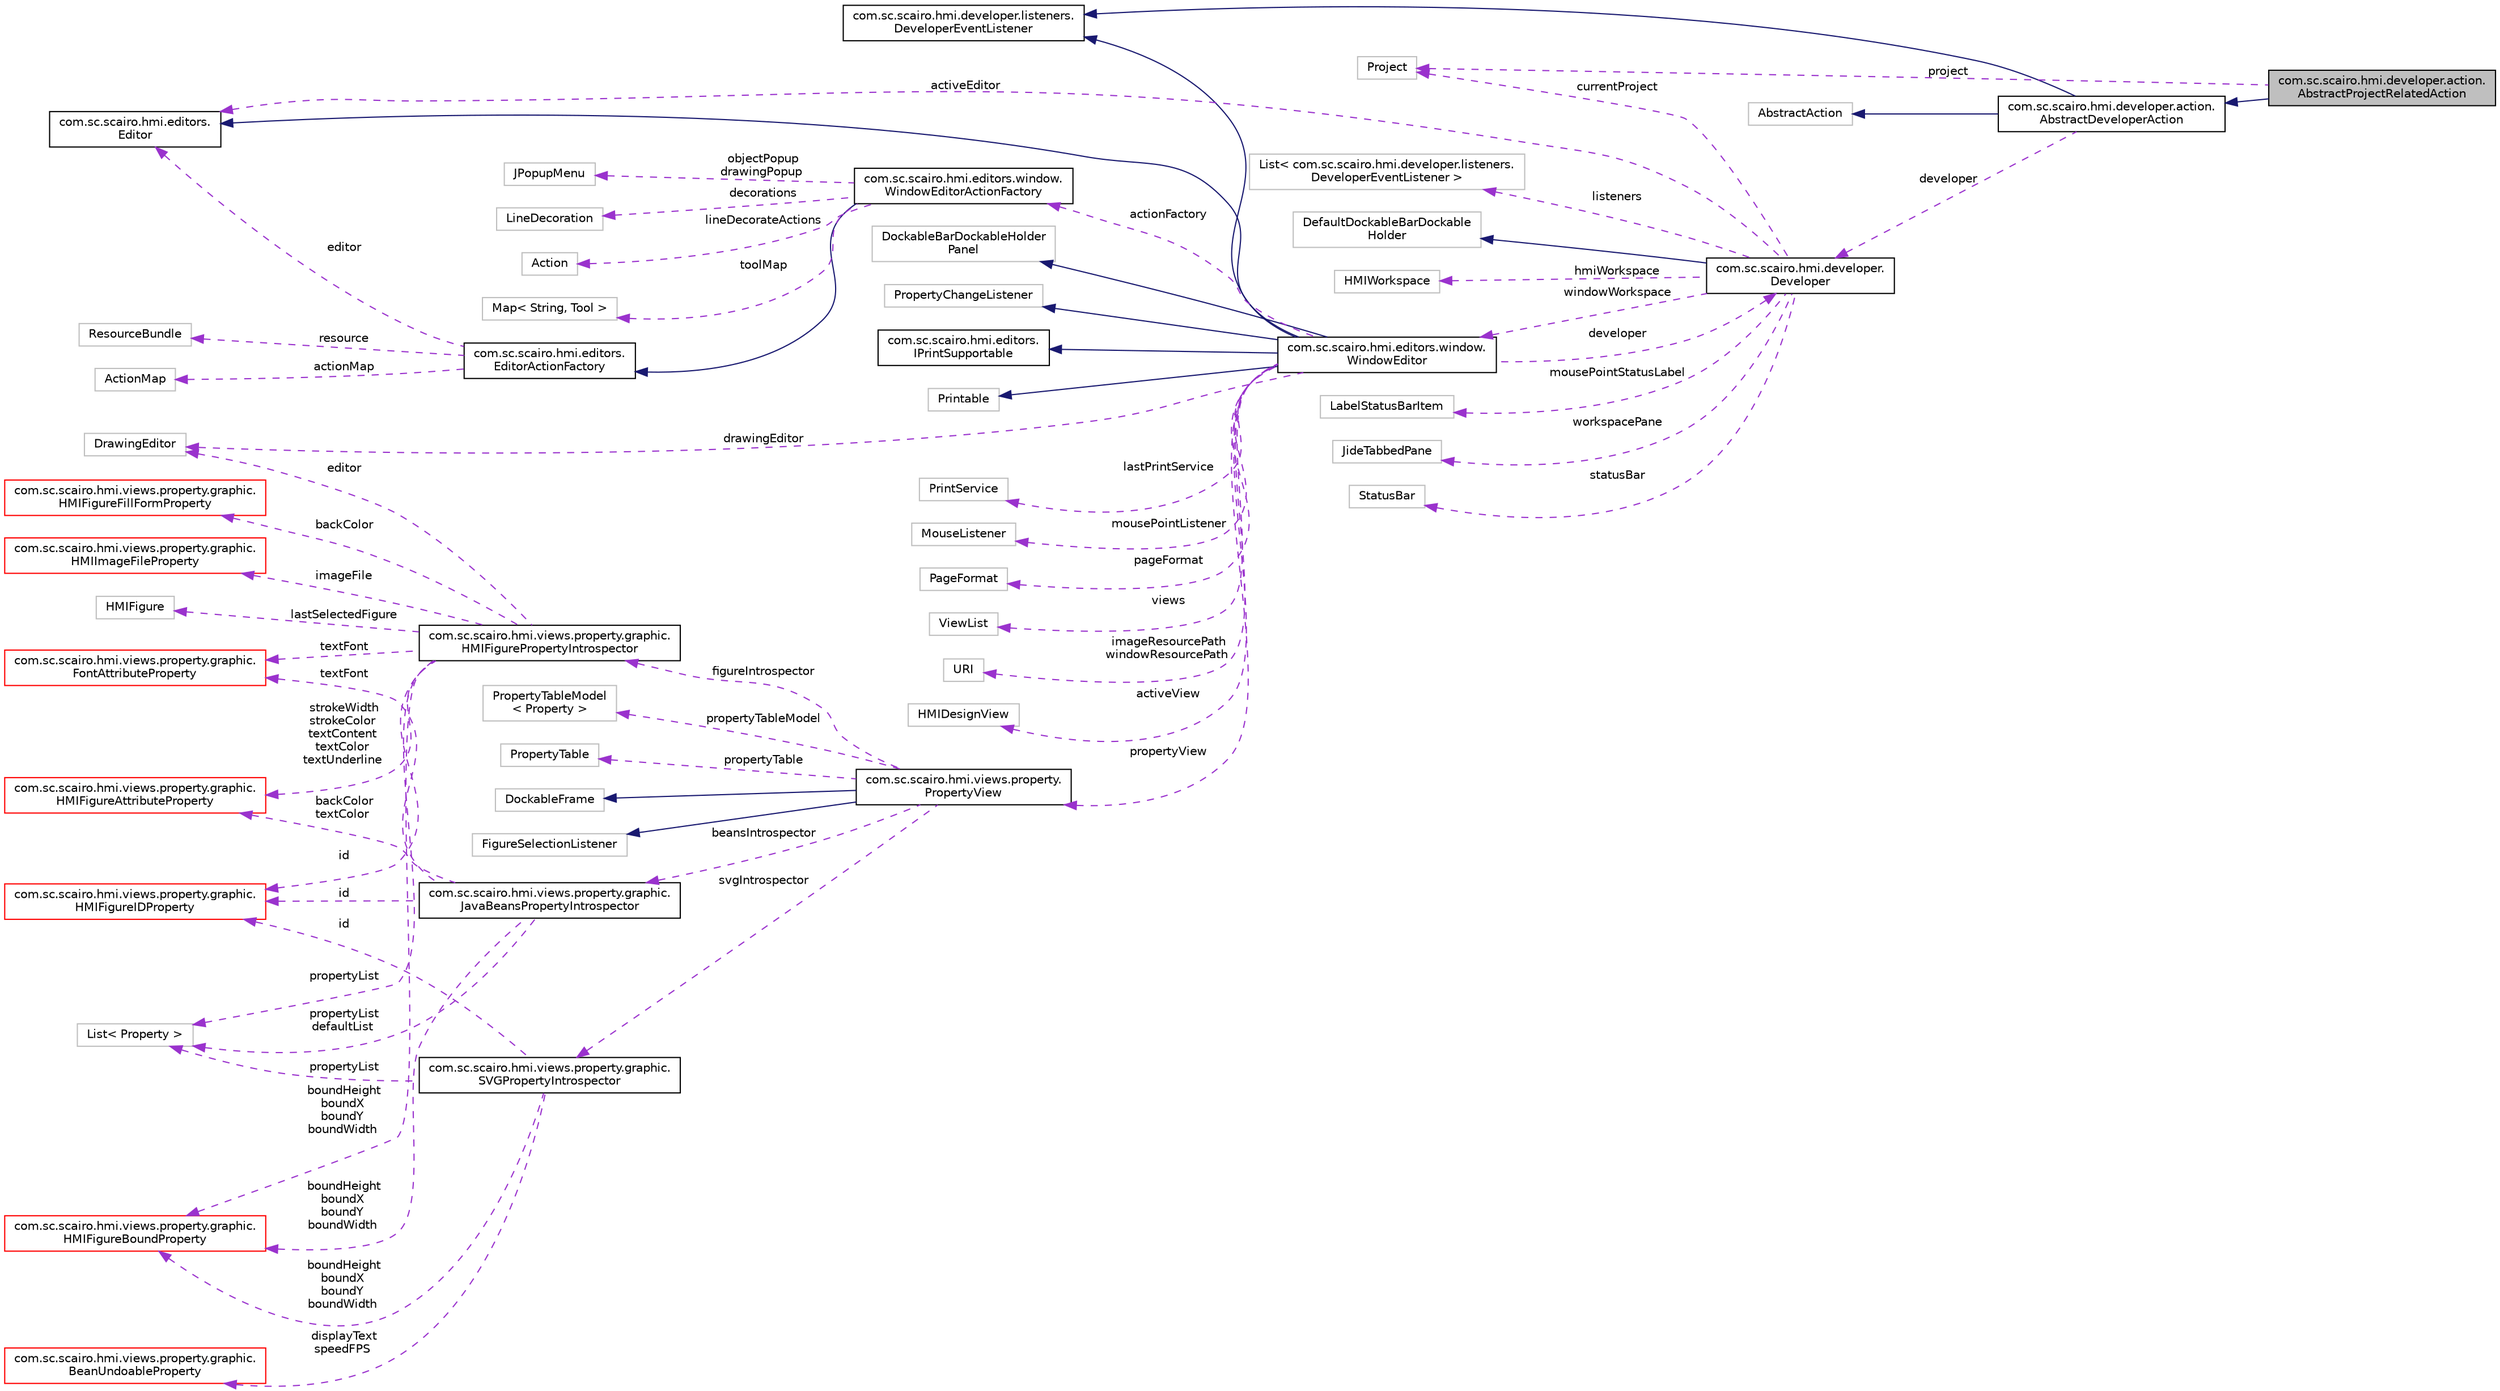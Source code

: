 digraph "com.sc.scairo.hmi.developer.action.AbstractProjectRelatedAction"
{
 // LATEX_PDF_SIZE
  edge [fontname="Helvetica",fontsize="10",labelfontname="Helvetica",labelfontsize="10"];
  node [fontname="Helvetica",fontsize="10",shape=record];
  rankdir="LR";
  Node1 [label="com.sc.scairo.hmi.developer.action.\lAbstractProjectRelatedAction",height=0.2,width=0.4,color="black", fillcolor="grey75", style="filled", fontcolor="black",tooltip=" "];
  Node2 -> Node1 [dir="back",color="midnightblue",fontsize="10",style="solid",fontname="Helvetica"];
  Node2 [label="com.sc.scairo.hmi.developer.action.\lAbstractDeveloperAction",height=0.2,width=0.4,color="black", fillcolor="white", style="filled",URL="$classcom_1_1sc_1_1scairo_1_1hmi_1_1developer_1_1action_1_1_abstract_developer_action.html",tooltip=" "];
  Node3 -> Node2 [dir="back",color="midnightblue",fontsize="10",style="solid",fontname="Helvetica"];
  Node3 [label="AbstractAction",height=0.2,width=0.4,color="grey75", fillcolor="white", style="filled",tooltip=" "];
  Node4 -> Node2 [dir="back",color="midnightblue",fontsize="10",style="solid",fontname="Helvetica"];
  Node4 [label="com.sc.scairo.hmi.developer.listeners.\lDeveloperEventListener",height=0.2,width=0.4,color="black", fillcolor="white", style="filled",URL="$interfacecom_1_1sc_1_1scairo_1_1hmi_1_1developer_1_1listeners_1_1_developer_event_listener.html",tooltip=" "];
  Node5 -> Node2 [dir="back",color="darkorchid3",fontsize="10",style="dashed",label=" developer" ,fontname="Helvetica"];
  Node5 [label="com.sc.scairo.hmi.developer.\lDeveloper",height=0.2,width=0.4,color="black", fillcolor="white", style="filled",URL="$classcom_1_1sc_1_1scairo_1_1hmi_1_1developer_1_1_developer.html",tooltip=" "];
  Node6 -> Node5 [dir="back",color="midnightblue",fontsize="10",style="solid",fontname="Helvetica"];
  Node6 [label="DefaultDockableBarDockable\lHolder",height=0.2,width=0.4,color="grey75", fillcolor="white", style="filled",tooltip=" "];
  Node7 -> Node5 [dir="back",color="darkorchid3",fontsize="10",style="dashed",label=" hmiWorkspace" ,fontname="Helvetica"];
  Node7 [label="HMIWorkspace",height=0.2,width=0.4,color="grey75", fillcolor="white", style="filled",tooltip=" "];
  Node8 -> Node5 [dir="back",color="darkorchid3",fontsize="10",style="dashed",label=" windowWorkspace" ,fontname="Helvetica"];
  Node8 [label="com.sc.scairo.hmi.editors.window.\lWindowEditor",height=0.2,width=0.4,color="black", fillcolor="white", style="filled",URL="$classcom_1_1sc_1_1scairo_1_1hmi_1_1editors_1_1window_1_1_window_editor.html",tooltip=" "];
  Node9 -> Node8 [dir="back",color="midnightblue",fontsize="10",style="solid",fontname="Helvetica"];
  Node9 [label="DockableBarDockableHolder\lPanel",height=0.2,width=0.4,color="grey75", fillcolor="white", style="filled",tooltip=" "];
  Node4 -> Node8 [dir="back",color="midnightblue",fontsize="10",style="solid",fontname="Helvetica"];
  Node10 -> Node8 [dir="back",color="midnightblue",fontsize="10",style="solid",fontname="Helvetica"];
  Node10 [label="PropertyChangeListener",height=0.2,width=0.4,color="grey75", fillcolor="white", style="filled",tooltip=" "];
  Node11 -> Node8 [dir="back",color="midnightblue",fontsize="10",style="solid",fontname="Helvetica"];
  Node11 [label="com.sc.scairo.hmi.editors.\lEditor",height=0.2,width=0.4,color="black", fillcolor="white", style="filled",URL="$interfacecom_1_1sc_1_1scairo_1_1hmi_1_1editors_1_1_editor.html",tooltip=" "];
  Node12 -> Node8 [dir="back",color="midnightblue",fontsize="10",style="solid",fontname="Helvetica"];
  Node12 [label="com.sc.scairo.hmi.editors.\lIPrintSupportable",height=0.2,width=0.4,color="black", fillcolor="white", style="filled",URL="$interfacecom_1_1sc_1_1scairo_1_1hmi_1_1editors_1_1_i_print_supportable.html",tooltip=" "];
  Node13 -> Node8 [dir="back",color="midnightblue",fontsize="10",style="solid",fontname="Helvetica"];
  Node13 [label="Printable",height=0.2,width=0.4,color="grey75", fillcolor="white", style="filled",tooltip=" "];
  Node14 -> Node8 [dir="back",color="darkorchid3",fontsize="10",style="dashed",label=" drawingEditor" ,fontname="Helvetica"];
  Node14 [label="DrawingEditor",height=0.2,width=0.4,color="grey75", fillcolor="white", style="filled",tooltip=" "];
  Node15 -> Node8 [dir="back",color="darkorchid3",fontsize="10",style="dashed",label=" lastPrintService" ,fontname="Helvetica"];
  Node15 [label="PrintService",height=0.2,width=0.4,color="grey75", fillcolor="white", style="filled",tooltip=" "];
  Node16 -> Node8 [dir="back",color="darkorchid3",fontsize="10",style="dashed",label=" mousePointListener" ,fontname="Helvetica"];
  Node16 [label="MouseListener",height=0.2,width=0.4,color="grey75", fillcolor="white", style="filled",tooltip=" "];
  Node17 -> Node8 [dir="back",color="darkorchid3",fontsize="10",style="dashed",label=" pageFormat" ,fontname="Helvetica"];
  Node17 [label="PageFormat",height=0.2,width=0.4,color="grey75", fillcolor="white", style="filled",tooltip=" "];
  Node18 -> Node8 [dir="back",color="darkorchid3",fontsize="10",style="dashed",label=" views" ,fontname="Helvetica"];
  Node18 [label="ViewList",height=0.2,width=0.4,color="grey75", fillcolor="white", style="filled",tooltip=" "];
  Node19 -> Node8 [dir="back",color="darkorchid3",fontsize="10",style="dashed",label=" imageResourcePath\nwindowResourcePath" ,fontname="Helvetica"];
  Node19 [label="URI",height=0.2,width=0.4,color="grey75", fillcolor="white", style="filled",tooltip=" "];
  Node20 -> Node8 [dir="back",color="darkorchid3",fontsize="10",style="dashed",label=" activeView" ,fontname="Helvetica"];
  Node20 [label="HMIDesignView",height=0.2,width=0.4,color="grey75", fillcolor="white", style="filled",tooltip=" "];
  Node5 -> Node8 [dir="back",color="darkorchid3",fontsize="10",style="dashed",label=" developer" ,fontname="Helvetica"];
  Node21 -> Node8 [dir="back",color="darkorchid3",fontsize="10",style="dashed",label=" propertyView" ,fontname="Helvetica"];
  Node21 [label="com.sc.scairo.hmi.views.property.\lPropertyView",height=0.2,width=0.4,color="black", fillcolor="white", style="filled",URL="$classcom_1_1sc_1_1scairo_1_1hmi_1_1views_1_1property_1_1_property_view.html",tooltip=" "];
  Node22 -> Node21 [dir="back",color="midnightblue",fontsize="10",style="solid",fontname="Helvetica"];
  Node22 [label="DockableFrame",height=0.2,width=0.4,color="grey75", fillcolor="white", style="filled",tooltip=" "];
  Node23 -> Node21 [dir="back",color="midnightblue",fontsize="10",style="solid",fontname="Helvetica"];
  Node23 [label="FigureSelectionListener",height=0.2,width=0.4,color="grey75", fillcolor="white", style="filled",tooltip=" "];
  Node24 -> Node21 [dir="back",color="darkorchid3",fontsize="10",style="dashed",label=" beansIntrospector" ,fontname="Helvetica"];
  Node24 [label="com.sc.scairo.hmi.views.property.graphic.\lJavaBeansPropertyIntrospector",height=0.2,width=0.4,color="black", fillcolor="white", style="filled",URL="$classcom_1_1sc_1_1scairo_1_1hmi_1_1views_1_1property_1_1graphic_1_1_java_beans_property_introspector.html",tooltip=" "];
  Node25 -> Node24 [dir="back",color="darkorchid3",fontsize="10",style="dashed",label=" boundHeight\nboundX\nboundY\nboundWidth" ,fontname="Helvetica"];
  Node25 [label="com.sc.scairo.hmi.views.property.graphic.\lHMIFigureBoundProperty",height=0.2,width=0.4,color="red", fillcolor="white", style="filled",URL="$classcom_1_1sc_1_1scairo_1_1hmi_1_1views_1_1property_1_1graphic_1_1_h_m_i_figure_bound_property.html",tooltip=" "];
  Node30 -> Node24 [dir="back",color="darkorchid3",fontsize="10",style="dashed",label=" id" ,fontname="Helvetica"];
  Node30 [label="com.sc.scairo.hmi.views.property.graphic.\lHMIFigureIDProperty",height=0.2,width=0.4,color="red", fillcolor="white", style="filled",URL="$classcom_1_1sc_1_1scairo_1_1hmi_1_1views_1_1property_1_1graphic_1_1_h_m_i_figure_i_d_property.html",tooltip=" "];
  Node32 -> Node24 [dir="back",color="darkorchid3",fontsize="10",style="dashed",label=" propertyList\ndefaultList" ,fontname="Helvetica"];
  Node32 [label="List\< Property \>",height=0.2,width=0.4,color="grey75", fillcolor="white", style="filled",tooltip=" "];
  Node33 -> Node24 [dir="back",color="darkorchid3",fontsize="10",style="dashed",label=" backColor\ntextColor" ,fontname="Helvetica"];
  Node33 [label="com.sc.scairo.hmi.views.property.graphic.\lHMIFigureAttributeProperty",height=0.2,width=0.4,color="red", fillcolor="white", style="filled",URL="$classcom_1_1sc_1_1scairo_1_1hmi_1_1views_1_1property_1_1graphic_1_1_h_m_i_figure_attribute_property.html",tooltip=" "];
  Node34 -> Node24 [dir="back",color="darkorchid3",fontsize="10",style="dashed",label=" textFont" ,fontname="Helvetica"];
  Node34 [label="com.sc.scairo.hmi.views.property.graphic.\lFontAttributeProperty",height=0.2,width=0.4,color="red", fillcolor="white", style="filled",URL="$classcom_1_1sc_1_1scairo_1_1hmi_1_1views_1_1property_1_1graphic_1_1_font_attribute_property.html",tooltip=" "];
  Node38 -> Node21 [dir="back",color="darkorchid3",fontsize="10",style="dashed",label=" figureIntrospector" ,fontname="Helvetica"];
  Node38 [label="com.sc.scairo.hmi.views.property.graphic.\lHMIFigurePropertyIntrospector",height=0.2,width=0.4,color="black", fillcolor="white", style="filled",URL="$classcom_1_1sc_1_1scairo_1_1hmi_1_1views_1_1property_1_1graphic_1_1_h_m_i_figure_property_introspector.html",tooltip=" "];
  Node14 -> Node38 [dir="back",color="darkorchid3",fontsize="10",style="dashed",label=" editor" ,fontname="Helvetica"];
  Node25 -> Node38 [dir="back",color="darkorchid3",fontsize="10",style="dashed",label=" boundHeight\nboundX\nboundY\nboundWidth" ,fontname="Helvetica"];
  Node30 -> Node38 [dir="back",color="darkorchid3",fontsize="10",style="dashed",label=" id" ,fontname="Helvetica"];
  Node39 -> Node38 [dir="back",color="darkorchid3",fontsize="10",style="dashed",label=" backColor" ,fontname="Helvetica"];
  Node39 [label="com.sc.scairo.hmi.views.property.graphic.\lHMIFigureFillFormProperty",height=0.2,width=0.4,color="red", fillcolor="white", style="filled",URL="$classcom_1_1sc_1_1scairo_1_1hmi_1_1views_1_1property_1_1graphic_1_1_h_m_i_figure_fill_form_property.html",tooltip=" "];
  Node32 -> Node38 [dir="back",color="darkorchid3",fontsize="10",style="dashed",label=" propertyList" ,fontname="Helvetica"];
  Node40 -> Node38 [dir="back",color="darkorchid3",fontsize="10",style="dashed",label=" imageFile" ,fontname="Helvetica"];
  Node40 [label="com.sc.scairo.hmi.views.property.graphic.\lHMIImageFileProperty",height=0.2,width=0.4,color="red", fillcolor="white", style="filled",URL="$classcom_1_1sc_1_1scairo_1_1hmi_1_1views_1_1property_1_1graphic_1_1_h_m_i_image_file_property.html",tooltip=" "];
  Node33 -> Node38 [dir="back",color="darkorchid3",fontsize="10",style="dashed",label=" strokeWidth\nstrokeColor\ntextContent\ntextColor\ntextUnderline" ,fontname="Helvetica"];
  Node34 -> Node38 [dir="back",color="darkorchid3",fontsize="10",style="dashed",label=" textFont" ,fontname="Helvetica"];
  Node41 -> Node38 [dir="back",color="darkorchid3",fontsize="10",style="dashed",label=" lastSelectedFigure" ,fontname="Helvetica"];
  Node41 [label="HMIFigure",height=0.2,width=0.4,color="grey75", fillcolor="white", style="filled",tooltip=" "];
  Node42 -> Node21 [dir="back",color="darkorchid3",fontsize="10",style="dashed",label=" propertyTableModel" ,fontname="Helvetica"];
  Node42 [label="PropertyTableModel\l\< Property \>",height=0.2,width=0.4,color="grey75", fillcolor="white", style="filled",tooltip=" "];
  Node43 -> Node21 [dir="back",color="darkorchid3",fontsize="10",style="dashed",label=" propertyTable" ,fontname="Helvetica"];
  Node43 [label="PropertyTable",height=0.2,width=0.4,color="grey75", fillcolor="white", style="filled",tooltip=" "];
  Node44 -> Node21 [dir="back",color="darkorchid3",fontsize="10",style="dashed",label=" svgIntrospector" ,fontname="Helvetica"];
  Node44 [label="com.sc.scairo.hmi.views.property.graphic.\lSVGPropertyIntrospector",height=0.2,width=0.4,color="black", fillcolor="white", style="filled",URL="$classcom_1_1sc_1_1scairo_1_1hmi_1_1views_1_1property_1_1graphic_1_1_s_v_g_property_introspector.html",tooltip=" "];
  Node25 -> Node44 [dir="back",color="darkorchid3",fontsize="10",style="dashed",label=" boundHeight\nboundX\nboundY\nboundWidth" ,fontname="Helvetica"];
  Node30 -> Node44 [dir="back",color="darkorchid3",fontsize="10",style="dashed",label=" id" ,fontname="Helvetica"];
  Node45 -> Node44 [dir="back",color="darkorchid3",fontsize="10",style="dashed",label=" displayText\nspeedFPS" ,fontname="Helvetica"];
  Node45 [label="com.sc.scairo.hmi.views.property.graphic.\lBeanUndoableProperty",height=0.2,width=0.4,color="red", fillcolor="white", style="filled",URL="$classcom_1_1sc_1_1scairo_1_1hmi_1_1views_1_1property_1_1graphic_1_1_bean_undoable_property.html",tooltip=" "];
  Node32 -> Node44 [dir="back",color="darkorchid3",fontsize="10",style="dashed",label=" propertyList" ,fontname="Helvetica"];
  Node47 -> Node8 [dir="back",color="darkorchid3",fontsize="10",style="dashed",label=" actionFactory" ,fontname="Helvetica"];
  Node47 [label="com.sc.scairo.hmi.editors.window.\lWindowEditorActionFactory",height=0.2,width=0.4,color="black", fillcolor="white", style="filled",URL="$classcom_1_1sc_1_1scairo_1_1hmi_1_1editors_1_1window_1_1_window_editor_action_factory.html",tooltip=" "];
  Node48 -> Node47 [dir="back",color="midnightblue",fontsize="10",style="solid",fontname="Helvetica"];
  Node48 [label="com.sc.scairo.hmi.editors.\lEditorActionFactory",height=0.2,width=0.4,color="black", fillcolor="white", style="filled",URL="$classcom_1_1sc_1_1scairo_1_1hmi_1_1editors_1_1_editor_action_factory.html",tooltip=" "];
  Node49 -> Node48 [dir="back",color="darkorchid3",fontsize="10",style="dashed",label=" resource" ,fontname="Helvetica"];
  Node49 [label="ResourceBundle",height=0.2,width=0.4,color="grey75", fillcolor="white", style="filled",tooltip=" "];
  Node50 -> Node48 [dir="back",color="darkorchid3",fontsize="10",style="dashed",label=" actionMap" ,fontname="Helvetica"];
  Node50 [label="ActionMap",height=0.2,width=0.4,color="grey75", fillcolor="white", style="filled",tooltip=" "];
  Node11 -> Node48 [dir="back",color="darkorchid3",fontsize="10",style="dashed",label=" editor" ,fontname="Helvetica"];
  Node51 -> Node47 [dir="back",color="darkorchid3",fontsize="10",style="dashed",label=" objectPopup\ndrawingPopup" ,fontname="Helvetica"];
  Node51 [label="JPopupMenu",height=0.2,width=0.4,color="grey75", fillcolor="white", style="filled",tooltip=" "];
  Node52 -> Node47 [dir="back",color="darkorchid3",fontsize="10",style="dashed",label=" decorations" ,fontname="Helvetica"];
  Node52 [label="LineDecoration",height=0.2,width=0.4,color="grey75", fillcolor="white", style="filled",tooltip=" "];
  Node53 -> Node47 [dir="back",color="darkorchid3",fontsize="10",style="dashed",label=" lineDecorateActions" ,fontname="Helvetica"];
  Node53 [label="Action",height=0.2,width=0.4,color="grey75", fillcolor="white", style="filled",tooltip=" "];
  Node54 -> Node47 [dir="back",color="darkorchid3",fontsize="10",style="dashed",label=" toolMap" ,fontname="Helvetica"];
  Node54 [label="Map\< String, Tool \>",height=0.2,width=0.4,color="grey75", fillcolor="white", style="filled",tooltip=" "];
  Node55 -> Node5 [dir="back",color="darkorchid3",fontsize="10",style="dashed",label=" mousePointStatusLabel" ,fontname="Helvetica"];
  Node55 [label="LabelStatusBarItem",height=0.2,width=0.4,color="grey75", fillcolor="white", style="filled",tooltip=" "];
  Node56 -> Node5 [dir="back",color="darkorchid3",fontsize="10",style="dashed",label=" workspacePane" ,fontname="Helvetica"];
  Node56 [label="JideTabbedPane",height=0.2,width=0.4,color="grey75", fillcolor="white", style="filled",tooltip=" "];
  Node57 -> Node5 [dir="back",color="darkorchid3",fontsize="10",style="dashed",label=" statusBar" ,fontname="Helvetica"];
  Node57 [label="StatusBar",height=0.2,width=0.4,color="grey75", fillcolor="white", style="filled",tooltip=" "];
  Node58 -> Node5 [dir="back",color="darkorchid3",fontsize="10",style="dashed",label=" currentProject" ,fontname="Helvetica"];
  Node58 [label="Project",height=0.2,width=0.4,color="grey75", fillcolor="white", style="filled",tooltip=" "];
  Node59 -> Node5 [dir="back",color="darkorchid3",fontsize="10",style="dashed",label=" listeners" ,fontname="Helvetica"];
  Node59 [label="List\< com.sc.scairo.hmi.developer.listeners.\lDeveloperEventListener \>",height=0.2,width=0.4,color="grey75", fillcolor="white", style="filled",tooltip=" "];
  Node11 -> Node5 [dir="back",color="darkorchid3",fontsize="10",style="dashed",label=" activeEditor" ,fontname="Helvetica"];
  Node58 -> Node1 [dir="back",color="darkorchid3",fontsize="10",style="dashed",label=" project" ,fontname="Helvetica"];
}

